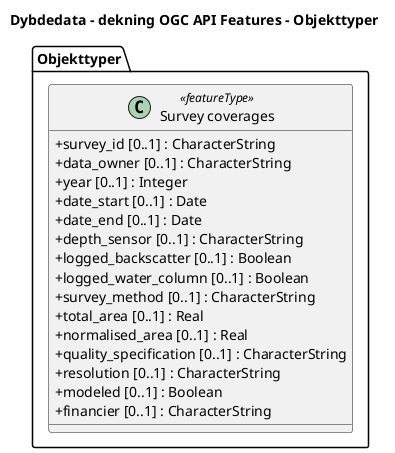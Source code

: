 @startuml
title Dybdedata - dekning OGC API Features - Objekttyper

skinparam class {
  AttributeIconSize 0
}

package "Objekttyper" {

  class "Survey coverages" as Survey_coverages <<featureType>> {
    + survey_id [0..1] : CharacterString
    + data_owner [0..1] : CharacterString
    + year [0..1] : Integer
    + date_start [0..1] : Date
    + date_end [0..1] : Date
    + depth_sensor [0..1] : CharacterString
    + logged_backscatter [0..1] : Boolean
    + logged_water_column [0..1] : Boolean
    + survey_method [0..1] : CharacterString
    + total_area [0..1] : Real
    + normalised_area [0..1] : Real
    + quality_specification [0..1] : CharacterString
    + resolution [0..1] : CharacterString
    + modeled [0..1] : Boolean
    + financier [0..1] : CharacterString
  }
}

@enduml
